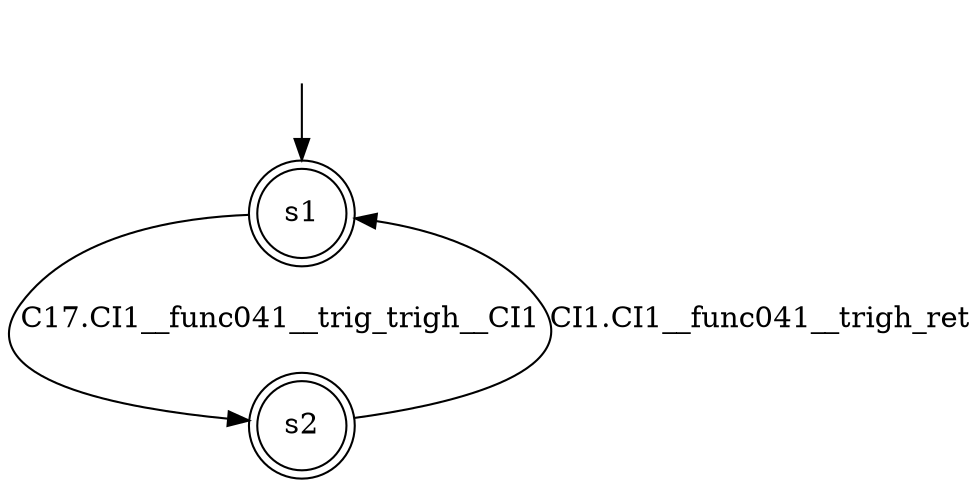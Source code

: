 digraph automaton {
	1 [label=<s1> shape="doublecircle"];
	2 [label=<s2> shape="doublecircle"];
	__init1 [label=<> shape="none"];
	__init1 -> 1;
	1 -> 2 [label=<C17.CI1__func041__trig_trigh__CI1> id="1-0-2"];
	2 -> 1 [label=<CI1.CI1__func041__trigh_ret> id="2-0-1"];
}
